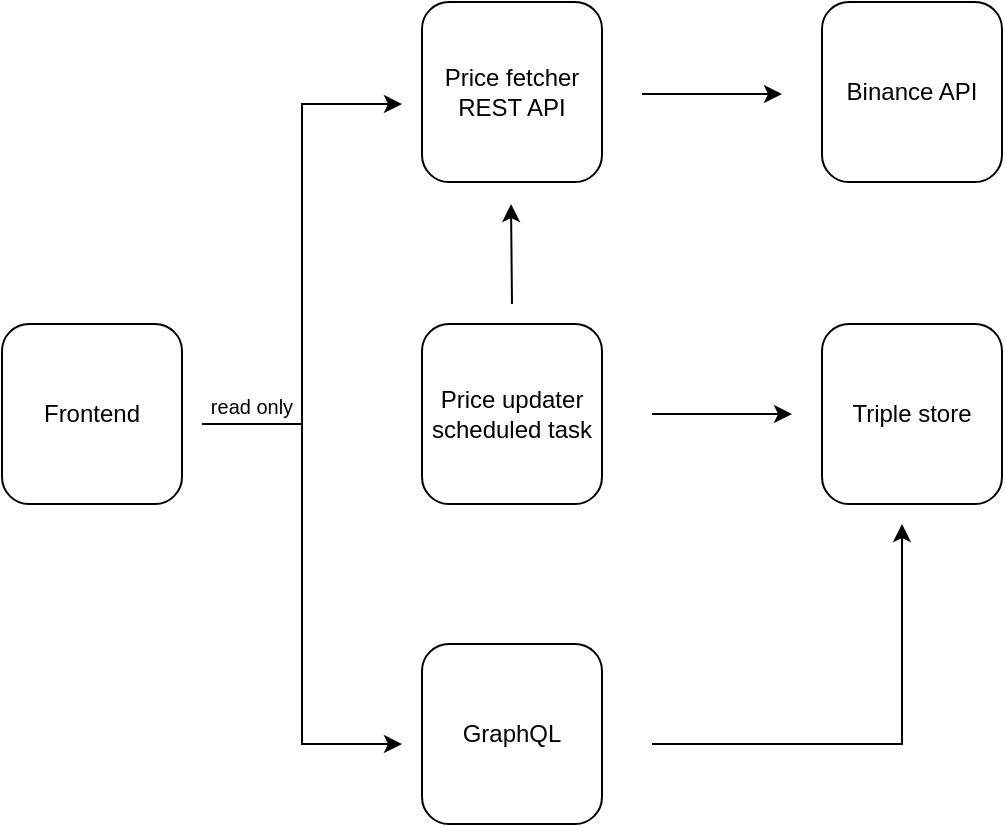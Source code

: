<mxfile version="20.5.1" type="device"><diagram id="CgBy0lFpVCReJwN6OkoY" name="Overview"><mxGraphModel dx="1697" dy="971" grid="1" gridSize="10" guides="1" tooltips="1" connect="1" arrows="1" fold="1" page="1" pageScale="1" pageWidth="850" pageHeight="1100" math="0" shadow="0"><root><mxCell id="0"/><mxCell id="1" parent="0"/><mxCell id="VY4cwxb0uLbIG4QLXwEP-2" value="Frontend" style="rounded=1;whiteSpace=wrap;html=1;" parent="1" vertex="1"><mxGeometry x="110" y="350" width="90" height="90" as="geometry"/></mxCell><mxCell id="VY4cwxb0uLbIG4QLXwEP-3" value="&lt;div&gt;Triple store&lt;/div&gt;" style="rounded=1;whiteSpace=wrap;html=1;" parent="1" vertex="1"><mxGeometry x="520" y="350" width="90" height="90" as="geometry"/></mxCell><mxCell id="VY4cwxb0uLbIG4QLXwEP-4" value="Price fetcher REST API" style="rounded=1;whiteSpace=wrap;html=1;" parent="1" vertex="1"><mxGeometry x="320" y="189" width="90" height="90" as="geometry"/></mxCell><mxCell id="VY4cwxb0uLbIG4QLXwEP-16" value="" style="endArrow=classic;html=1;rounded=0;" parent="1" edge="1"><mxGeometry width="50" height="50" relative="1" as="geometry"><mxPoint x="435" y="395" as="sourcePoint"/><mxPoint x="505" y="395" as="targetPoint"/><Array as="points"><mxPoint x="470" y="395"/></Array></mxGeometry></mxCell><mxCell id="raGtrlpXziQUVllGs7D7-4" value="&lt;font style=&quot;font-size: 10px;&quot;&gt;read only&lt;/font&gt;" style="text;html=1;strokeColor=none;fillColor=none;align=center;verticalAlign=middle;whiteSpace=wrap;rounded=0;" vertex="1" parent="1"><mxGeometry x="205" y="376" width="60" height="30" as="geometry"/></mxCell><mxCell id="raGtrlpXziQUVllGs7D7-7" value="" style="endArrow=classic;html=1;rounded=0;fontSize=10;" edge="1" parent="1"><mxGeometry width="50" height="50" relative="1" as="geometry"><mxPoint x="210" y="400" as="sourcePoint"/><mxPoint x="310" y="240" as="targetPoint"/><Array as="points"><mxPoint x="260" y="400"/><mxPoint x="260" y="240"/></Array></mxGeometry></mxCell><mxCell id="raGtrlpXziQUVllGs7D7-8" value="&lt;div&gt;GraphQL&lt;br&gt;&lt;/div&gt;" style="rounded=1;whiteSpace=wrap;html=1;" vertex="1" parent="1"><mxGeometry x="320" y="510" width="90" height="90" as="geometry"/></mxCell><mxCell id="raGtrlpXziQUVllGs7D7-10" value="Binance API" style="rounded=1;whiteSpace=wrap;html=1;" vertex="1" parent="1"><mxGeometry x="520" y="189" width="90" height="90" as="geometry"/></mxCell><mxCell id="raGtrlpXziQUVllGs7D7-12" value="" style="endArrow=classic;html=1;rounded=0;" edge="1" parent="1"><mxGeometry width="50" height="50" relative="1" as="geometry"><mxPoint x="430" y="235" as="sourcePoint"/><mxPoint x="500" y="235" as="targetPoint"/><Array as="points"><mxPoint x="465" y="235"/></Array></mxGeometry></mxCell><mxCell id="raGtrlpXziQUVllGs7D7-14" value="Price updater scheduled task" style="rounded=1;whiteSpace=wrap;html=1;" vertex="1" parent="1"><mxGeometry x="320" y="350" width="90" height="90" as="geometry"/></mxCell><mxCell id="raGtrlpXziQUVllGs7D7-15" value="" style="endArrow=classic;html=1;rounded=0;fontSize=10;" edge="1" parent="1"><mxGeometry width="50" height="50" relative="1" as="geometry"><mxPoint x="365" y="340" as="sourcePoint"/><mxPoint x="364.5" y="290" as="targetPoint"/></mxGeometry></mxCell><mxCell id="raGtrlpXziQUVllGs7D7-16" value="" style="endArrow=classic;html=1;rounded=0;fontSize=10;" edge="1" parent="1"><mxGeometry width="50" height="50" relative="1" as="geometry"><mxPoint x="260" y="400" as="sourcePoint"/><mxPoint x="310" y="560" as="targetPoint"/><Array as="points"><mxPoint x="260" y="560"/></Array></mxGeometry></mxCell><mxCell id="raGtrlpXziQUVllGs7D7-17" value="" style="endArrow=classic;html=1;rounded=0;fontSize=10;" edge="1" parent="1"><mxGeometry width="50" height="50" relative="1" as="geometry"><mxPoint x="435" y="560" as="sourcePoint"/><mxPoint x="560" y="450" as="targetPoint"/><Array as="points"><mxPoint x="560" y="560"/></Array></mxGeometry></mxCell></root></mxGraphModel></diagram></mxfile>